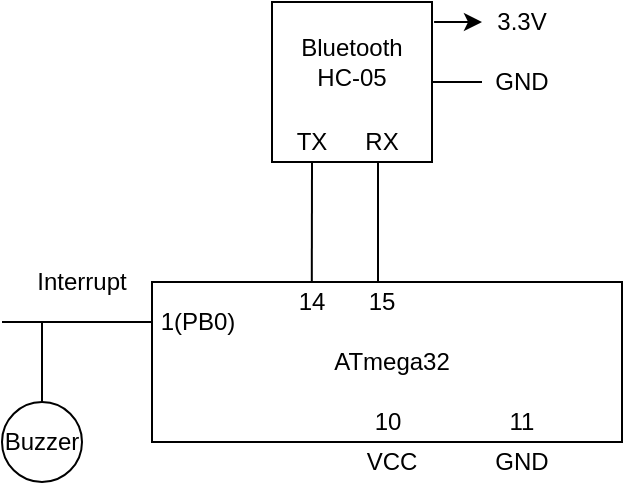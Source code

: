 <mxfile version="11.3.2" type="device" pages="1"><diagram id="udUjZyPHaqRYI6kvOZaE" name="Page-1"><mxGraphModel dx="409" dy="409" grid="1" gridSize="10" guides="1" tooltips="1" connect="1" arrows="1" fold="1" page="1" pageScale="1" pageWidth="850" pageHeight="1100" math="0" shadow="0"><root><mxCell id="0"/><mxCell id="1" parent="0"/><mxCell id="2_3Q72X9NHGjlnXGneck-1" value="" style="rounded=0;whiteSpace=wrap;html=1;" parent="1" vertex="1"><mxGeometry x="305" y="160" width="235" height="80" as="geometry"/></mxCell><mxCell id="2_3Q72X9NHGjlnXGneck-2" value="ATmega32" style="text;html=1;strokeColor=none;fillColor=none;align=center;verticalAlign=middle;whiteSpace=wrap;rounded=0;" parent="1" vertex="1"><mxGeometry x="405" y="190" width="40" height="20" as="geometry"/></mxCell><mxCell id="2_3Q72X9NHGjlnXGneck-3" value="" style="whiteSpace=wrap;html=1;aspect=fixed;" parent="1" vertex="1"><mxGeometry x="365" y="20" width="80" height="80" as="geometry"/></mxCell><mxCell id="2_3Q72X9NHGjlnXGneck-4" value="" style="endArrow=none;html=1;" parent="1" edge="1"><mxGeometry width="50" height="50" relative="1" as="geometry"><mxPoint x="418" y="160" as="sourcePoint"/><mxPoint x="418" y="100" as="targetPoint"/></mxGeometry></mxCell><mxCell id="2_3Q72X9NHGjlnXGneck-5" value="" style="endArrow=none;html=1;exitX=0.25;exitY=1;exitDx=0;exitDy=0;entryX=0.34;entryY=0;entryDx=0;entryDy=0;entryPerimeter=0;" parent="1" source="2_3Q72X9NHGjlnXGneck-3" target="2_3Q72X9NHGjlnXGneck-1" edge="1"><mxGeometry width="50" height="50" relative="1" as="geometry"><mxPoint x="310" y="380" as="sourcePoint"/><mxPoint x="360" y="330" as="targetPoint"/></mxGeometry></mxCell><mxCell id="2_3Q72X9NHGjlnXGneck-6" value="TX" style="text;html=1;strokeColor=none;fillColor=none;align=center;verticalAlign=middle;whiteSpace=wrap;rounded=0;" parent="1" vertex="1"><mxGeometry x="365" y="80" width="40" height="20" as="geometry"/></mxCell><mxCell id="2_3Q72X9NHGjlnXGneck-7" value="RX" style="text;html=1;strokeColor=none;fillColor=none;align=center;verticalAlign=middle;whiteSpace=wrap;rounded=0;" parent="1" vertex="1"><mxGeometry x="400" y="80" width="40" height="20" as="geometry"/></mxCell><mxCell id="2_3Q72X9NHGjlnXGneck-8" value="14" style="text;html=1;strokeColor=none;fillColor=none;align=center;verticalAlign=middle;whiteSpace=wrap;rounded=0;" parent="1" vertex="1"><mxGeometry x="365" y="160" width="40" height="20" as="geometry"/></mxCell><mxCell id="2_3Q72X9NHGjlnXGneck-9" value="15" style="text;html=1;strokeColor=none;fillColor=none;align=center;verticalAlign=middle;whiteSpace=wrap;rounded=0;" parent="1" vertex="1"><mxGeometry x="400" y="160" width="40" height="20" as="geometry"/></mxCell><mxCell id="2_3Q72X9NHGjlnXGneck-10" value="VCC" style="text;html=1;strokeColor=none;fillColor=none;align=center;verticalAlign=middle;whiteSpace=wrap;rounded=0;" parent="1" vertex="1"><mxGeometry x="405" y="240" width="40" height="20" as="geometry"/></mxCell><mxCell id="2_3Q72X9NHGjlnXGneck-11" value="GND" style="text;html=1;strokeColor=none;fillColor=none;align=center;verticalAlign=middle;whiteSpace=wrap;rounded=0;" parent="1" vertex="1"><mxGeometry x="470" y="240" width="40" height="20" as="geometry"/></mxCell><mxCell id="2_3Q72X9NHGjlnXGneck-15" value="10" style="text;html=1;strokeColor=none;fillColor=none;align=center;verticalAlign=middle;whiteSpace=wrap;rounded=0;" parent="1" vertex="1"><mxGeometry x="402.5" y="220" width="40" height="20" as="geometry"/></mxCell><mxCell id="2_3Q72X9NHGjlnXGneck-16" value="11" style="text;html=1;strokeColor=none;fillColor=none;align=center;verticalAlign=middle;whiteSpace=wrap;rounded=0;" parent="1" vertex="1"><mxGeometry x="470" y="220" width="40" height="20" as="geometry"/></mxCell><mxCell id="2_3Q72X9NHGjlnXGneck-17" value="3.3V" style="text;html=1;strokeColor=none;fillColor=none;align=center;verticalAlign=middle;whiteSpace=wrap;rounded=0;" parent="1" vertex="1"><mxGeometry x="470" y="20" width="40" height="20" as="geometry"/></mxCell><mxCell id="2_3Q72X9NHGjlnXGneck-18" value="GND" style="text;html=1;strokeColor=none;fillColor=none;align=center;verticalAlign=middle;whiteSpace=wrap;rounded=0;" parent="1" vertex="1"><mxGeometry x="470" y="50" width="40" height="20" as="geometry"/></mxCell><mxCell id="2_3Q72X9NHGjlnXGneck-19" value="" style="endArrow=classic;html=1;exitX=1.013;exitY=0.125;exitDx=0;exitDy=0;exitPerimeter=0;entryX=0;entryY=0.5;entryDx=0;entryDy=0;" parent="1" source="2_3Q72X9NHGjlnXGneck-3" target="2_3Q72X9NHGjlnXGneck-17" edge="1"><mxGeometry width="50" height="50" relative="1" as="geometry"><mxPoint x="310" y="330" as="sourcePoint"/><mxPoint x="360" y="280" as="targetPoint"/></mxGeometry></mxCell><mxCell id="2_3Q72X9NHGjlnXGneck-20" value="" style="endArrow=none;html=1;exitX=1;exitY=0.5;exitDx=0;exitDy=0;entryX=0;entryY=0.5;entryDx=0;entryDy=0;endFill=0;" parent="1" source="2_3Q72X9NHGjlnXGneck-3" target="2_3Q72X9NHGjlnXGneck-18" edge="1"><mxGeometry width="50" height="50" relative="1" as="geometry"><mxPoint x="310" y="330" as="sourcePoint"/><mxPoint x="360" y="280" as="targetPoint"/></mxGeometry></mxCell><mxCell id="2_3Q72X9NHGjlnXGneck-21" value="Bluetooth&lt;br&gt;HC-05" style="text;html=1;strokeColor=none;fillColor=none;align=center;verticalAlign=middle;whiteSpace=wrap;rounded=0;" parent="1" vertex="1"><mxGeometry x="385" y="40" width="40" height="20" as="geometry"/></mxCell><mxCell id="2_3Q72X9NHGjlnXGneck-23" value="" style="endArrow=none;html=1;entryX=0;entryY=0.25;entryDx=0;entryDy=0;" parent="1" target="2_3Q72X9NHGjlnXGneck-1" edge="1"><mxGeometry width="50" height="50" relative="1" as="geometry"><mxPoint x="230" y="180" as="sourcePoint"/><mxPoint x="360" y="330" as="targetPoint"/></mxGeometry></mxCell><mxCell id="2_3Q72X9NHGjlnXGneck-24" value="Interrupt" style="text;html=1;strokeColor=none;fillColor=none;align=center;verticalAlign=middle;whiteSpace=wrap;rounded=0;" parent="1" vertex="1"><mxGeometry x="250" y="150" width="40" height="20" as="geometry"/></mxCell><mxCell id="2_3Q72X9NHGjlnXGneck-25" value="1(PB0)" style="text;html=1;strokeColor=none;fillColor=none;align=center;verticalAlign=middle;whiteSpace=wrap;rounded=0;" parent="1" vertex="1"><mxGeometry x="307.5" y="170" width="40" height="20" as="geometry"/></mxCell><mxCell id="YNXxXTZrLS7CpGC_3du0-1" value="" style="ellipse;whiteSpace=wrap;html=1;aspect=fixed;" parent="1" vertex="1"><mxGeometry x="230" y="220" width="40" height="40" as="geometry"/></mxCell><mxCell id="YNXxXTZrLS7CpGC_3du0-2" value="" style="endArrow=none;html=1;exitX=0.5;exitY=0;exitDx=0;exitDy=0;" parent="1" source="YNXxXTZrLS7CpGC_3du0-1" edge="1"><mxGeometry width="50" height="50" relative="1" as="geometry"><mxPoint x="230" y="380" as="sourcePoint"/><mxPoint x="250" y="180" as="targetPoint"/></mxGeometry></mxCell><mxCell id="YNXxXTZrLS7CpGC_3du0-3" value="Buzzer" style="text;html=1;strokeColor=none;fillColor=none;align=center;verticalAlign=middle;whiteSpace=wrap;rounded=0;" parent="1" vertex="1"><mxGeometry x="230" y="230" width="40" height="20" as="geometry"/></mxCell></root></mxGraphModel></diagram></mxfile>